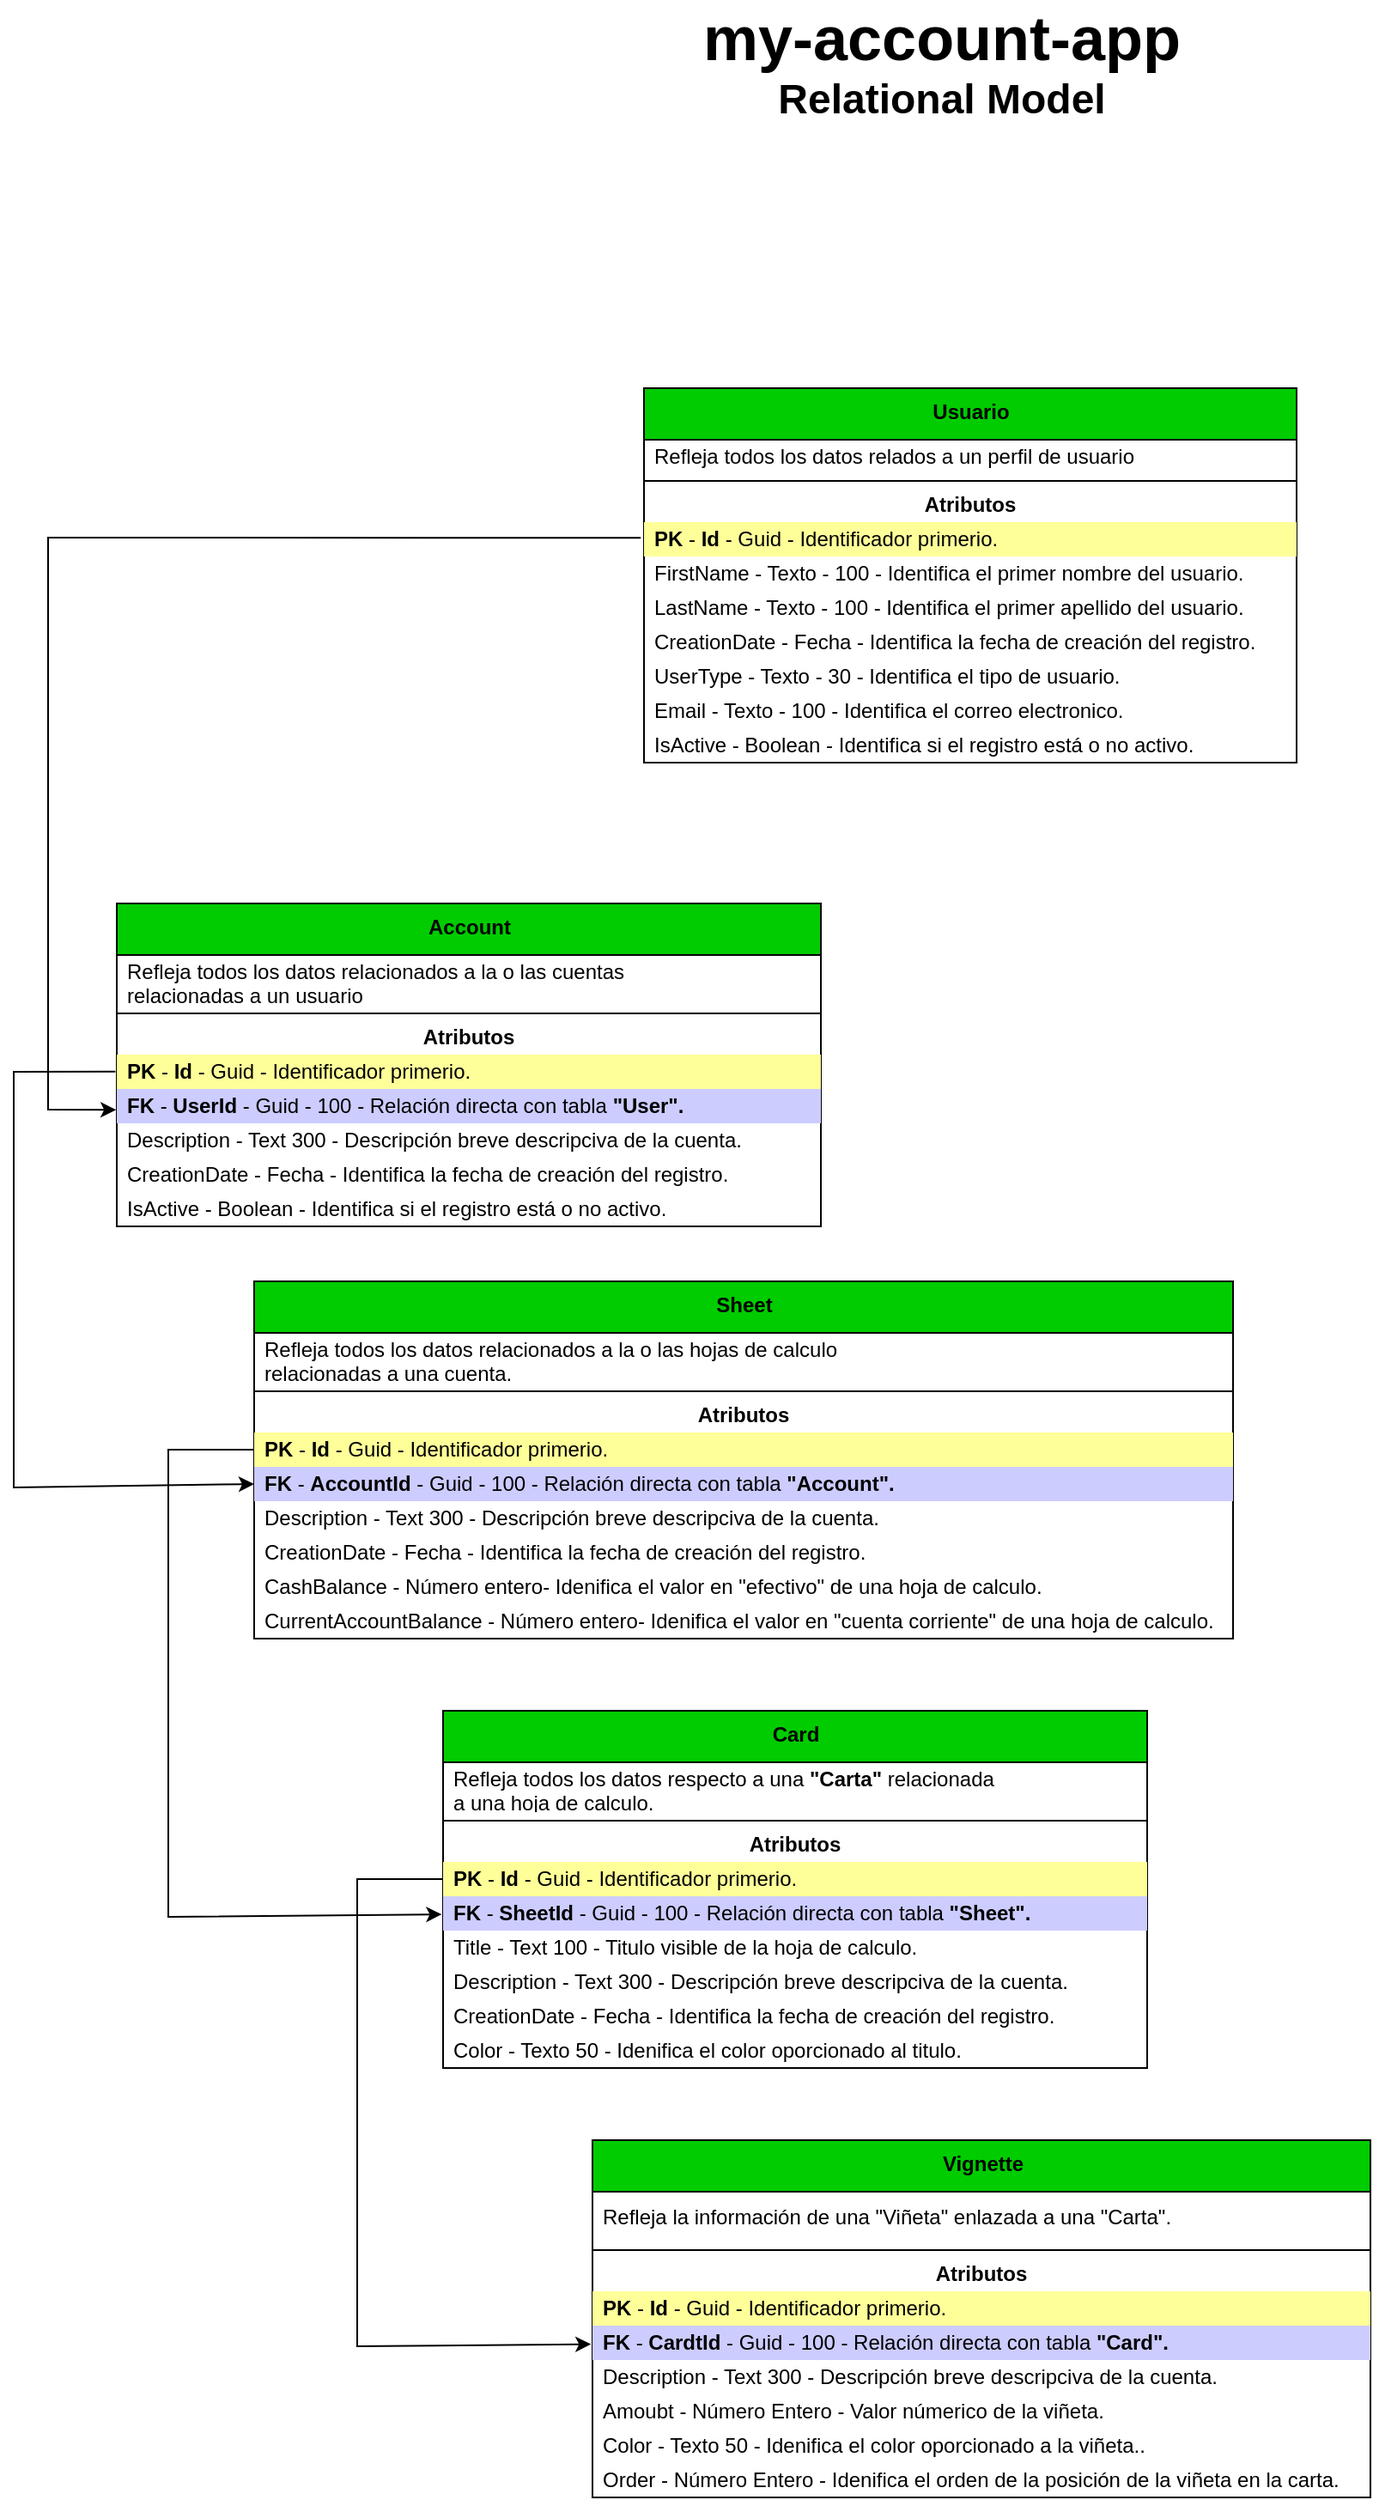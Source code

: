 <mxfile version="22.1.18" type="device">
  <diagram name="Página-1" id="PNPzHJma1M_xxknpWBnT">
    <mxGraphModel dx="1196" dy="1766" grid="1" gridSize="10" guides="1" tooltips="1" connect="1" arrows="1" fold="1" page="1" pageScale="1" pageWidth="827" pageHeight="1169" math="0" shadow="0">
      <root>
        <mxCell id="0" />
        <mxCell id="1" parent="0" />
        <mxCell id="b94cVA0k29TKZ7IqqX47-1" value="&lt;b&gt;Usuario&lt;/b&gt;" style="swimlane;fontStyle=0;align=center;verticalAlign=top;childLayout=stackLayout;horizontal=1;startSize=30;horizontalStack=0;resizeParent=1;resizeParentMax=0;resizeLast=0;collapsible=0;marginBottom=0;html=1;fillColor=#00CC00;" parent="1" vertex="1">
          <mxGeometry x="827" y="140" width="380" height="218" as="geometry" />
        </mxCell>
        <mxCell id="b94cVA0k29TKZ7IqqX47-2" value="Refleja todos los datos relados a un perfil de usuario" style="text;html=1;strokeColor=none;fillColor=none;align=left;verticalAlign=middle;spacingLeft=4;spacingRight=4;overflow=hidden;rotatable=0;points=[[0,0.5],[1,0.5]];portConstraint=eastwest;" parent="b94cVA0k29TKZ7IqqX47-1" vertex="1">
          <mxGeometry y="30" width="380" height="20" as="geometry" />
        </mxCell>
        <mxCell id="b94cVA0k29TKZ7IqqX47-3" value="" style="line;strokeWidth=1;fillColor=none;align=left;verticalAlign=middle;spacingTop=-1;spacingLeft=3;spacingRight=3;rotatable=0;labelPosition=right;points=[];portConstraint=eastwest;" parent="b94cVA0k29TKZ7IqqX47-1" vertex="1">
          <mxGeometry y="50" width="380" height="8" as="geometry" />
        </mxCell>
        <mxCell id="b94cVA0k29TKZ7IqqX47-4" value="&lt;b&gt;Atributos&lt;/b&gt;" style="text;html=1;strokeColor=none;fillColor=none;align=center;verticalAlign=middle;spacingLeft=4;spacingRight=4;overflow=hidden;rotatable=0;points=[[0,0.5],[1,0.5]];portConstraint=eastwest;" parent="b94cVA0k29TKZ7IqqX47-1" vertex="1">
          <mxGeometry y="58" width="380" height="20" as="geometry" />
        </mxCell>
        <mxCell id="b94cVA0k29TKZ7IqqX47-5" value="&lt;b&gt;PK&lt;/b&gt; - &lt;b&gt;Id&lt;/b&gt; - Guid&amp;nbsp;- Identificador primerio." style="text;html=1;strokeColor=none;fillColor=#FFFF99;align=left;verticalAlign=middle;spacingLeft=4;spacingRight=4;overflow=hidden;rotatable=0;points=[[0,0.5],[1,0.5]];portConstraint=eastwest;" parent="b94cVA0k29TKZ7IqqX47-1" vertex="1">
          <mxGeometry y="78" width="380" height="20" as="geometry" />
        </mxCell>
        <mxCell id="wFJW2fMRg7TKFNwS5shS-1" value="FirstName - Texto - 100 - Identifica el primer nombre del usuario." style="text;html=1;strokeColor=none;fillColor=none;align=left;verticalAlign=middle;spacingLeft=4;spacingRight=4;overflow=hidden;rotatable=0;points=[[0,0.5],[1,0.5]];portConstraint=eastwest;" vertex="1" parent="b94cVA0k29TKZ7IqqX47-1">
          <mxGeometry y="98" width="380" height="20" as="geometry" />
        </mxCell>
        <mxCell id="wFJW2fMRg7TKFNwS5shS-3" value="LastName - Texto - 100 - Identifica el primer apellido del usuario." style="text;html=1;strokeColor=none;fillColor=none;align=left;verticalAlign=middle;spacingLeft=4;spacingRight=4;overflow=hidden;rotatable=0;points=[[0,0.5],[1,0.5]];portConstraint=eastwest;" vertex="1" parent="b94cVA0k29TKZ7IqqX47-1">
          <mxGeometry y="118" width="380" height="20" as="geometry" />
        </mxCell>
        <mxCell id="wFJW2fMRg7TKFNwS5shS-4" value="CreationDate - Fecha - Identifica la fecha de creación del registro." style="text;html=1;strokeColor=none;fillColor=none;align=left;verticalAlign=middle;spacingLeft=4;spacingRight=4;overflow=hidden;rotatable=0;points=[[0,0.5],[1,0.5]];portConstraint=eastwest;" vertex="1" parent="b94cVA0k29TKZ7IqqX47-1">
          <mxGeometry y="138" width="380" height="20" as="geometry" />
        </mxCell>
        <mxCell id="wFJW2fMRg7TKFNwS5shS-5" value="UserType - Texto - 30 - Identifica el tipo de usuario." style="text;html=1;strokeColor=none;fillColor=none;align=left;verticalAlign=middle;spacingLeft=4;spacingRight=4;overflow=hidden;rotatable=0;points=[[0,0.5],[1,0.5]];portConstraint=eastwest;" vertex="1" parent="b94cVA0k29TKZ7IqqX47-1">
          <mxGeometry y="158" width="380" height="20" as="geometry" />
        </mxCell>
        <mxCell id="wFJW2fMRg7TKFNwS5shS-6" value="Email - Texto - 100 - Identifica el correo electronico." style="text;html=1;strokeColor=none;fillColor=none;align=left;verticalAlign=middle;spacingLeft=4;spacingRight=4;overflow=hidden;rotatable=0;points=[[0,0.5],[1,0.5]];portConstraint=eastwest;" vertex="1" parent="b94cVA0k29TKZ7IqqX47-1">
          <mxGeometry y="178" width="380" height="20" as="geometry" />
        </mxCell>
        <mxCell id="wFJW2fMRg7TKFNwS5shS-2" value="IsActive - Boolean - Identifica si el registro está o no activo." style="text;html=1;strokeColor=none;fillColor=none;align=left;verticalAlign=middle;spacingLeft=4;spacingRight=4;overflow=hidden;rotatable=0;points=[[0,0.5],[1,0.5]];portConstraint=eastwest;" vertex="1" parent="b94cVA0k29TKZ7IqqX47-1">
          <mxGeometry y="198" width="380" height="20" as="geometry" />
        </mxCell>
        <mxCell id="b94cVA0k29TKZ7IqqX47-48" value="&lt;font style=&quot;font-size: 36px;&quot;&gt;my-account-app&lt;/font&gt;&lt;br&gt;Relational Model" style="text;strokeColor=none;fillColor=none;html=1;fontSize=24;fontStyle=1;verticalAlign=middle;align=center;" parent="1" vertex="1">
          <mxGeometry x="950" y="-70" width="100" height="40" as="geometry" />
        </mxCell>
        <mxCell id="wFJW2fMRg7TKFNwS5shS-7" value="&lt;b&gt;Account&lt;/b&gt;" style="swimlane;fontStyle=0;align=center;verticalAlign=top;childLayout=stackLayout;horizontal=1;startSize=30;horizontalStack=0;resizeParent=1;resizeParentMax=0;resizeLast=0;collapsible=0;marginBottom=0;html=1;fillColor=#00CC00;" vertex="1" parent="1">
          <mxGeometry x="520" y="440" width="410" height="188" as="geometry" />
        </mxCell>
        <mxCell id="wFJW2fMRg7TKFNwS5shS-8" value="Refleja todos los datos relacionados a la o las cuentas &lt;br&gt;relacionadas a un usuario" style="text;html=1;strokeColor=none;fillColor=none;align=left;verticalAlign=middle;spacingLeft=4;spacingRight=4;overflow=hidden;rotatable=0;points=[[0,0.5],[1,0.5]];portConstraint=eastwest;" vertex="1" parent="wFJW2fMRg7TKFNwS5shS-7">
          <mxGeometry y="30" width="410" height="30" as="geometry" />
        </mxCell>
        <mxCell id="wFJW2fMRg7TKFNwS5shS-9" value="" style="line;strokeWidth=1;fillColor=none;align=left;verticalAlign=middle;spacingTop=-1;spacingLeft=3;spacingRight=3;rotatable=0;labelPosition=right;points=[];portConstraint=eastwest;" vertex="1" parent="wFJW2fMRg7TKFNwS5shS-7">
          <mxGeometry y="60" width="410" height="8" as="geometry" />
        </mxCell>
        <mxCell id="wFJW2fMRg7TKFNwS5shS-10" value="&lt;b&gt;Atributos&lt;/b&gt;" style="text;html=1;strokeColor=none;fillColor=none;align=center;verticalAlign=middle;spacingLeft=4;spacingRight=4;overflow=hidden;rotatable=0;points=[[0,0.5],[1,0.5]];portConstraint=eastwest;" vertex="1" parent="wFJW2fMRg7TKFNwS5shS-7">
          <mxGeometry y="68" width="410" height="20" as="geometry" />
        </mxCell>
        <mxCell id="wFJW2fMRg7TKFNwS5shS-11" value="&lt;b&gt;PK&lt;/b&gt; - &lt;b&gt;Id&lt;/b&gt; - Guid&amp;nbsp;- Identificador primerio." style="text;html=1;strokeColor=none;fillColor=#FFFF99;align=left;verticalAlign=middle;spacingLeft=4;spacingRight=4;overflow=hidden;rotatable=0;points=[[0,0.5],[1,0.5]];portConstraint=eastwest;" vertex="1" parent="wFJW2fMRg7TKFNwS5shS-7">
          <mxGeometry y="88" width="410" height="20" as="geometry" />
        </mxCell>
        <mxCell id="wFJW2fMRg7TKFNwS5shS-12" value="&lt;b&gt;FK&lt;/b&gt; - &lt;b&gt;UserId&lt;/b&gt; - Guid - 100 - Relación directa con tabla &lt;b&gt;&quot;User&quot;.&lt;/b&gt;" style="text;html=1;strokeColor=none;fillColor=#CCCCFF;align=left;verticalAlign=middle;spacingLeft=4;spacingRight=4;overflow=hidden;rotatable=0;points=[[0,0.5],[1,0.5]];portConstraint=eastwest;" vertex="1" parent="wFJW2fMRg7TKFNwS5shS-7">
          <mxGeometry y="108" width="410" height="20" as="geometry" />
        </mxCell>
        <mxCell id="wFJW2fMRg7TKFNwS5shS-13" value="Description - Text 300 - Descripción breve descripciva de la cuenta." style="text;html=1;strokeColor=none;fillColor=none;align=left;verticalAlign=middle;spacingLeft=4;spacingRight=4;overflow=hidden;rotatable=0;points=[[0,0.5],[1,0.5]];portConstraint=eastwest;" vertex="1" parent="wFJW2fMRg7TKFNwS5shS-7">
          <mxGeometry y="128" width="410" height="20" as="geometry" />
        </mxCell>
        <mxCell id="wFJW2fMRg7TKFNwS5shS-14" value="CreationDate - Fecha - Identifica la fecha de creación del registro." style="text;html=1;strokeColor=none;fillColor=none;align=left;verticalAlign=middle;spacingLeft=4;spacingRight=4;overflow=hidden;rotatable=0;points=[[0,0.5],[1,0.5]];portConstraint=eastwest;" vertex="1" parent="wFJW2fMRg7TKFNwS5shS-7">
          <mxGeometry y="148" width="410" height="20" as="geometry" />
        </mxCell>
        <mxCell id="wFJW2fMRg7TKFNwS5shS-17" value="IsActive - Boolean - Identifica si el registro está o no activo." style="text;html=1;strokeColor=none;fillColor=none;align=left;verticalAlign=middle;spacingLeft=4;spacingRight=4;overflow=hidden;rotatable=0;points=[[0,0.5],[1,0.5]];portConstraint=eastwest;" vertex="1" parent="wFJW2fMRg7TKFNwS5shS-7">
          <mxGeometry y="168" width="410" height="20" as="geometry" />
        </mxCell>
        <mxCell id="wFJW2fMRg7TKFNwS5shS-18" value="" style="endArrow=classic;html=1;rounded=0;entryX=-0.001;entryY=0.606;entryDx=0;entryDy=0;entryPerimeter=0;exitX=-0.005;exitY=0.456;exitDx=0;exitDy=0;exitPerimeter=0;" edge="1" parent="1" source="b94cVA0k29TKZ7IqqX47-5" target="wFJW2fMRg7TKFNwS5shS-12">
          <mxGeometry width="50" height="50" relative="1" as="geometry">
            <mxPoint x="820" y="240" as="sourcePoint" />
            <mxPoint x="520" y="560" as="targetPoint" />
            <Array as="points">
              <mxPoint x="480" y="227" />
              <mxPoint x="480" y="560" />
            </Array>
          </mxGeometry>
        </mxCell>
        <mxCell id="wFJW2fMRg7TKFNwS5shS-19" value="&lt;b&gt;Sheet&lt;/b&gt;" style="swimlane;fontStyle=0;align=center;verticalAlign=top;childLayout=stackLayout;horizontal=1;startSize=30;horizontalStack=0;resizeParent=1;resizeParentMax=0;resizeLast=0;collapsible=0;marginBottom=0;html=1;fillColor=#00CC00;" vertex="1" parent="1">
          <mxGeometry x="600" y="660" width="570" height="208" as="geometry" />
        </mxCell>
        <mxCell id="wFJW2fMRg7TKFNwS5shS-20" value="Refleja todos los datos relacionados a la o las hojas de calculo&lt;br style=&quot;border-color: var(--border-color);&quot;&gt;relacionadas a una cuenta." style="text;html=1;strokeColor=none;fillColor=none;align=left;verticalAlign=middle;spacingLeft=4;spacingRight=4;overflow=hidden;rotatable=0;points=[[0,0.5],[1,0.5]];portConstraint=eastwest;" vertex="1" parent="wFJW2fMRg7TKFNwS5shS-19">
          <mxGeometry y="30" width="570" height="30" as="geometry" />
        </mxCell>
        <mxCell id="wFJW2fMRg7TKFNwS5shS-21" value="" style="line;strokeWidth=1;fillColor=none;align=left;verticalAlign=middle;spacingTop=-1;spacingLeft=3;spacingRight=3;rotatable=0;labelPosition=right;points=[];portConstraint=eastwest;" vertex="1" parent="wFJW2fMRg7TKFNwS5shS-19">
          <mxGeometry y="60" width="570" height="8" as="geometry" />
        </mxCell>
        <mxCell id="wFJW2fMRg7TKFNwS5shS-22" value="&lt;b&gt;Atributos&lt;/b&gt;" style="text;html=1;strokeColor=none;fillColor=none;align=center;verticalAlign=middle;spacingLeft=4;spacingRight=4;overflow=hidden;rotatable=0;points=[[0,0.5],[1,0.5]];portConstraint=eastwest;" vertex="1" parent="wFJW2fMRg7TKFNwS5shS-19">
          <mxGeometry y="68" width="570" height="20" as="geometry" />
        </mxCell>
        <mxCell id="wFJW2fMRg7TKFNwS5shS-23" value="&lt;b&gt;PK&lt;/b&gt; - &lt;b&gt;Id&lt;/b&gt; - Guid&amp;nbsp;- Identificador primerio." style="text;html=1;strokeColor=none;fillColor=#FFFF99;align=left;verticalAlign=middle;spacingLeft=4;spacingRight=4;overflow=hidden;rotatable=0;points=[[0,0.5],[1,0.5]];portConstraint=eastwest;" vertex="1" parent="wFJW2fMRg7TKFNwS5shS-19">
          <mxGeometry y="88" width="570" height="20" as="geometry" />
        </mxCell>
        <mxCell id="wFJW2fMRg7TKFNwS5shS-24" value="&lt;b&gt;FK&lt;/b&gt; - &lt;b&gt;AccountId&lt;/b&gt; - Guid - 100 - Relación directa con tabla &lt;b&gt;&quot;Account&quot;.&lt;/b&gt;" style="text;html=1;strokeColor=none;fillColor=#CCCCFF;align=left;verticalAlign=middle;spacingLeft=4;spacingRight=4;overflow=hidden;rotatable=0;points=[[0,0.5],[1,0.5]];portConstraint=eastwest;" vertex="1" parent="wFJW2fMRg7TKFNwS5shS-19">
          <mxGeometry y="108" width="570" height="20" as="geometry" />
        </mxCell>
        <mxCell id="wFJW2fMRg7TKFNwS5shS-25" value="Description - Text 300 - Descripción breve descripciva de la cuenta." style="text;html=1;strokeColor=none;fillColor=none;align=left;verticalAlign=middle;spacingLeft=4;spacingRight=4;overflow=hidden;rotatable=0;points=[[0,0.5],[1,0.5]];portConstraint=eastwest;" vertex="1" parent="wFJW2fMRg7TKFNwS5shS-19">
          <mxGeometry y="128" width="570" height="20" as="geometry" />
        </mxCell>
        <mxCell id="wFJW2fMRg7TKFNwS5shS-26" value="CreationDate - Fecha - Identifica la fecha de creación del registro." style="text;html=1;strokeColor=none;fillColor=none;align=left;verticalAlign=middle;spacingLeft=4;spacingRight=4;overflow=hidden;rotatable=0;points=[[0,0.5],[1,0.5]];portConstraint=eastwest;" vertex="1" parent="wFJW2fMRg7TKFNwS5shS-19">
          <mxGeometry y="148" width="570" height="20" as="geometry" />
        </mxCell>
        <mxCell id="wFJW2fMRg7TKFNwS5shS-27" value="CashBalance - Número entero- Idenifica el valor en &quot;efectivo&quot; de una hoja de calculo." style="text;html=1;strokeColor=none;fillColor=none;align=left;verticalAlign=middle;spacingLeft=4;spacingRight=4;overflow=hidden;rotatable=0;points=[[0,0.5],[1,0.5]];portConstraint=eastwest;" vertex="1" parent="wFJW2fMRg7TKFNwS5shS-19">
          <mxGeometry y="168" width="570" height="20" as="geometry" />
        </mxCell>
        <mxCell id="wFJW2fMRg7TKFNwS5shS-51" value="CurrentAccountBalance - Número entero- Idenifica el valor en &quot;cuenta corriente&quot; de una hoja de calculo." style="text;html=1;strokeColor=none;fillColor=none;align=left;verticalAlign=middle;spacingLeft=4;spacingRight=4;overflow=hidden;rotatable=0;points=[[0,0.5],[1,0.5]];portConstraint=eastwest;" vertex="1" parent="wFJW2fMRg7TKFNwS5shS-19">
          <mxGeometry y="188" width="570" height="20" as="geometry" />
        </mxCell>
        <mxCell id="wFJW2fMRg7TKFNwS5shS-29" value="" style="endArrow=classic;html=1;rounded=0;exitX=-0.002;exitY=0.495;exitDx=0;exitDy=0;exitPerimeter=0;entryX=0;entryY=0.5;entryDx=0;entryDy=0;" edge="1" parent="1" source="wFJW2fMRg7TKFNwS5shS-11" target="wFJW2fMRg7TKFNwS5shS-24">
          <mxGeometry width="50" height="50" relative="1" as="geometry">
            <mxPoint x="560" y="580" as="sourcePoint" />
            <mxPoint x="610" y="530" as="targetPoint" />
            <Array as="points">
              <mxPoint x="460" y="538" />
              <mxPoint x="460" y="780" />
            </Array>
          </mxGeometry>
        </mxCell>
        <mxCell id="wFJW2fMRg7TKFNwS5shS-30" value="&lt;b&gt;Card&lt;/b&gt;" style="swimlane;fontStyle=0;align=center;verticalAlign=top;childLayout=stackLayout;horizontal=1;startSize=30;horizontalStack=0;resizeParent=1;resizeParentMax=0;resizeLast=0;collapsible=0;marginBottom=0;html=1;fillColor=#00CC00;" vertex="1" parent="1">
          <mxGeometry x="710" y="910" width="410" height="208" as="geometry" />
        </mxCell>
        <mxCell id="wFJW2fMRg7TKFNwS5shS-31" value="Refleja todos los datos respecto a una &lt;b&gt;&quot;Carta&quot;&lt;/b&gt; relacionada &lt;br&gt;a una hoja de calculo." style="text;html=1;strokeColor=none;fillColor=none;align=left;verticalAlign=middle;spacingLeft=4;spacingRight=4;overflow=hidden;rotatable=0;points=[[0,0.5],[1,0.5]];portConstraint=eastwest;" vertex="1" parent="wFJW2fMRg7TKFNwS5shS-30">
          <mxGeometry y="30" width="410" height="30" as="geometry" />
        </mxCell>
        <mxCell id="wFJW2fMRg7TKFNwS5shS-32" value="" style="line;strokeWidth=1;fillColor=none;align=left;verticalAlign=middle;spacingTop=-1;spacingLeft=3;spacingRight=3;rotatable=0;labelPosition=right;points=[];portConstraint=eastwest;" vertex="1" parent="wFJW2fMRg7TKFNwS5shS-30">
          <mxGeometry y="60" width="410" height="8" as="geometry" />
        </mxCell>
        <mxCell id="wFJW2fMRg7TKFNwS5shS-33" value="&lt;b&gt;Atributos&lt;/b&gt;" style="text;html=1;strokeColor=none;fillColor=none;align=center;verticalAlign=middle;spacingLeft=4;spacingRight=4;overflow=hidden;rotatable=0;points=[[0,0.5],[1,0.5]];portConstraint=eastwest;" vertex="1" parent="wFJW2fMRg7TKFNwS5shS-30">
          <mxGeometry y="68" width="410" height="20" as="geometry" />
        </mxCell>
        <mxCell id="wFJW2fMRg7TKFNwS5shS-34" value="&lt;b&gt;PK&lt;/b&gt; - &lt;b&gt;Id&lt;/b&gt; - Guid&amp;nbsp;- Identificador primerio." style="text;html=1;strokeColor=none;fillColor=#FFFF99;align=left;verticalAlign=middle;spacingLeft=4;spacingRight=4;overflow=hidden;rotatable=0;points=[[0,0.5],[1,0.5]];portConstraint=eastwest;" vertex="1" parent="wFJW2fMRg7TKFNwS5shS-30">
          <mxGeometry y="88" width="410" height="20" as="geometry" />
        </mxCell>
        <mxCell id="wFJW2fMRg7TKFNwS5shS-35" value="&lt;b&gt;FK&lt;/b&gt; - &lt;b&gt;SheetId&lt;/b&gt; - Guid - 100 - Relación directa con tabla &lt;b&gt;&quot;Sheet&quot;.&lt;/b&gt;" style="text;html=1;strokeColor=none;fillColor=#CCCCFF;align=left;verticalAlign=middle;spacingLeft=4;spacingRight=4;overflow=hidden;rotatable=0;points=[[0,0.5],[1,0.5]];portConstraint=eastwest;" vertex="1" parent="wFJW2fMRg7TKFNwS5shS-30">
          <mxGeometry y="108" width="410" height="20" as="geometry" />
        </mxCell>
        <mxCell id="wFJW2fMRg7TKFNwS5shS-36" value="Title - Text 100 - Titulo visible de la hoja de calculo." style="text;html=1;strokeColor=none;fillColor=none;align=left;verticalAlign=middle;spacingLeft=4;spacingRight=4;overflow=hidden;rotatable=0;points=[[0,0.5],[1,0.5]];portConstraint=eastwest;" vertex="1" parent="wFJW2fMRg7TKFNwS5shS-30">
          <mxGeometry y="128" width="410" height="20" as="geometry" />
        </mxCell>
        <mxCell id="wFJW2fMRg7TKFNwS5shS-37" value="Description - Text 300 - Descripción breve descripciva de la cuenta." style="text;html=1;strokeColor=none;fillColor=none;align=left;verticalAlign=middle;spacingLeft=4;spacingRight=4;overflow=hidden;rotatable=0;points=[[0,0.5],[1,0.5]];portConstraint=eastwest;" vertex="1" parent="wFJW2fMRg7TKFNwS5shS-30">
          <mxGeometry y="148" width="410" height="20" as="geometry" />
        </mxCell>
        <mxCell id="wFJW2fMRg7TKFNwS5shS-38" value="CreationDate - Fecha - Identifica la fecha de creación del registro." style="text;html=1;strokeColor=none;fillColor=none;align=left;verticalAlign=middle;spacingLeft=4;spacingRight=4;overflow=hidden;rotatable=0;points=[[0,0.5],[1,0.5]];portConstraint=eastwest;" vertex="1" parent="wFJW2fMRg7TKFNwS5shS-30">
          <mxGeometry y="168" width="410" height="20" as="geometry" />
        </mxCell>
        <mxCell id="wFJW2fMRg7TKFNwS5shS-39" value="Color - Texto 50 - Idenifica el color oporcionado al titulo." style="text;html=1;strokeColor=none;fillColor=none;align=left;verticalAlign=middle;spacingLeft=4;spacingRight=4;overflow=hidden;rotatable=0;points=[[0,0.5],[1,0.5]];portConstraint=eastwest;" vertex="1" parent="wFJW2fMRg7TKFNwS5shS-30">
          <mxGeometry y="188" width="410" height="20" as="geometry" />
        </mxCell>
        <mxCell id="wFJW2fMRg7TKFNwS5shS-40" value="" style="endArrow=classic;html=1;rounded=0;exitX=0;exitY=0.5;exitDx=0;exitDy=0;entryX=-0.002;entryY=0.526;entryDx=0;entryDy=0;entryPerimeter=0;" edge="1" parent="1" source="wFJW2fMRg7TKFNwS5shS-23" target="wFJW2fMRg7TKFNwS5shS-35">
          <mxGeometry width="50" height="50" relative="1" as="geometry">
            <mxPoint x="840" y="960" as="sourcePoint" />
            <mxPoint x="890" y="910" as="targetPoint" />
            <Array as="points">
              <mxPoint x="550" y="758" />
              <mxPoint x="550" y="1030" />
            </Array>
          </mxGeometry>
        </mxCell>
        <mxCell id="wFJW2fMRg7TKFNwS5shS-41" value="&lt;b&gt;Vignette&lt;/b&gt;" style="swimlane;fontStyle=0;align=center;verticalAlign=top;childLayout=stackLayout;horizontal=1;startSize=30;horizontalStack=0;resizeParent=1;resizeParentMax=0;resizeLast=0;collapsible=0;marginBottom=0;html=1;fillColor=#00CC00;" vertex="1" parent="1">
          <mxGeometry x="797" y="1160" width="453" height="208" as="geometry" />
        </mxCell>
        <mxCell id="wFJW2fMRg7TKFNwS5shS-42" value="Refleja la información de una &quot;Viñeta&quot; enlazada a una &quot;Carta&quot;." style="text;html=1;strokeColor=none;fillColor=none;align=left;verticalAlign=middle;spacingLeft=4;spacingRight=4;overflow=hidden;rotatable=0;points=[[0,0.5],[1,0.5]];portConstraint=eastwest;" vertex="1" parent="wFJW2fMRg7TKFNwS5shS-41">
          <mxGeometry y="30" width="453" height="30" as="geometry" />
        </mxCell>
        <mxCell id="wFJW2fMRg7TKFNwS5shS-43" value="" style="line;strokeWidth=1;fillColor=none;align=left;verticalAlign=middle;spacingTop=-1;spacingLeft=3;spacingRight=3;rotatable=0;labelPosition=right;points=[];portConstraint=eastwest;" vertex="1" parent="wFJW2fMRg7TKFNwS5shS-41">
          <mxGeometry y="60" width="453" height="8" as="geometry" />
        </mxCell>
        <mxCell id="wFJW2fMRg7TKFNwS5shS-44" value="&lt;b&gt;Atributos&lt;/b&gt;" style="text;html=1;strokeColor=none;fillColor=none;align=center;verticalAlign=middle;spacingLeft=4;spacingRight=4;overflow=hidden;rotatable=0;points=[[0,0.5],[1,0.5]];portConstraint=eastwest;" vertex="1" parent="wFJW2fMRg7TKFNwS5shS-41">
          <mxGeometry y="68" width="453" height="20" as="geometry" />
        </mxCell>
        <mxCell id="wFJW2fMRg7TKFNwS5shS-45" value="&lt;b&gt;PK&lt;/b&gt; - &lt;b&gt;Id&lt;/b&gt; - Guid&amp;nbsp;- Identificador primerio." style="text;html=1;strokeColor=none;fillColor=#FFFF99;align=left;verticalAlign=middle;spacingLeft=4;spacingRight=4;overflow=hidden;rotatable=0;points=[[0,0.5],[1,0.5]];portConstraint=eastwest;" vertex="1" parent="wFJW2fMRg7TKFNwS5shS-41">
          <mxGeometry y="88" width="453" height="20" as="geometry" />
        </mxCell>
        <mxCell id="wFJW2fMRg7TKFNwS5shS-46" value="&lt;b&gt;FK&lt;/b&gt; - &lt;b&gt;CardtId&lt;/b&gt; - Guid - 100 - Relación directa con tabla &lt;b&gt;&quot;Card&quot;.&lt;/b&gt;" style="text;html=1;strokeColor=none;fillColor=#CCCCFF;align=left;verticalAlign=middle;spacingLeft=4;spacingRight=4;overflow=hidden;rotatable=0;points=[[0,0.5],[1,0.5]];portConstraint=eastwest;" vertex="1" parent="wFJW2fMRg7TKFNwS5shS-41">
          <mxGeometry y="108" width="453" height="20" as="geometry" />
        </mxCell>
        <mxCell id="wFJW2fMRg7TKFNwS5shS-48" value="Description - Text 300 - Descripción breve descripciva de la cuenta." style="text;html=1;strokeColor=none;fillColor=none;align=left;verticalAlign=middle;spacingLeft=4;spacingRight=4;overflow=hidden;rotatable=0;points=[[0,0.5],[1,0.5]];portConstraint=eastwest;" vertex="1" parent="wFJW2fMRg7TKFNwS5shS-41">
          <mxGeometry y="128" width="453" height="20" as="geometry" />
        </mxCell>
        <mxCell id="wFJW2fMRg7TKFNwS5shS-52" value="Amoubt - Número Entero - Valor númerico de la viñeta." style="text;html=1;strokeColor=none;fillColor=none;align=left;verticalAlign=middle;spacingLeft=4;spacingRight=4;overflow=hidden;rotatable=0;points=[[0,0.5],[1,0.5]];portConstraint=eastwest;" vertex="1" parent="wFJW2fMRg7TKFNwS5shS-41">
          <mxGeometry y="148" width="453" height="20" as="geometry" />
        </mxCell>
        <mxCell id="wFJW2fMRg7TKFNwS5shS-53" value="Color - Texto 50 - Idenifica el color oporcionado a la viñeta.." style="text;html=1;strokeColor=none;fillColor=none;align=left;verticalAlign=middle;spacingLeft=4;spacingRight=4;overflow=hidden;rotatable=0;points=[[0,0.5],[1,0.5]];portConstraint=eastwest;" vertex="1" parent="wFJW2fMRg7TKFNwS5shS-41">
          <mxGeometry y="168" width="453" height="20" as="geometry" />
        </mxCell>
        <mxCell id="wFJW2fMRg7TKFNwS5shS-50" value="Order - Número Entero - Idenifica el orden de la posición de la viñeta en la carta." style="text;html=1;strokeColor=none;fillColor=none;align=left;verticalAlign=middle;spacingLeft=4;spacingRight=4;overflow=hidden;rotatable=0;points=[[0,0.5],[1,0.5]];portConstraint=eastwest;" vertex="1" parent="wFJW2fMRg7TKFNwS5shS-41">
          <mxGeometry y="188" width="453" height="20" as="geometry" />
        </mxCell>
        <mxCell id="wFJW2fMRg7TKFNwS5shS-54" value="" style="endArrow=classic;html=1;rounded=0;exitX=0;exitY=0.5;exitDx=0;exitDy=0;entryX=-0.002;entryY=0.538;entryDx=0;entryDy=0;entryPerimeter=0;" edge="1" parent="1" source="wFJW2fMRg7TKFNwS5shS-34" target="wFJW2fMRg7TKFNwS5shS-46">
          <mxGeometry width="50" height="50" relative="1" as="geometry">
            <mxPoint x="940" y="1220" as="sourcePoint" />
            <mxPoint x="780" y="1280" as="targetPoint" />
            <Array as="points">
              <mxPoint x="660" y="1008" />
              <mxPoint x="660" y="1280" />
            </Array>
          </mxGeometry>
        </mxCell>
      </root>
    </mxGraphModel>
  </diagram>
</mxfile>
